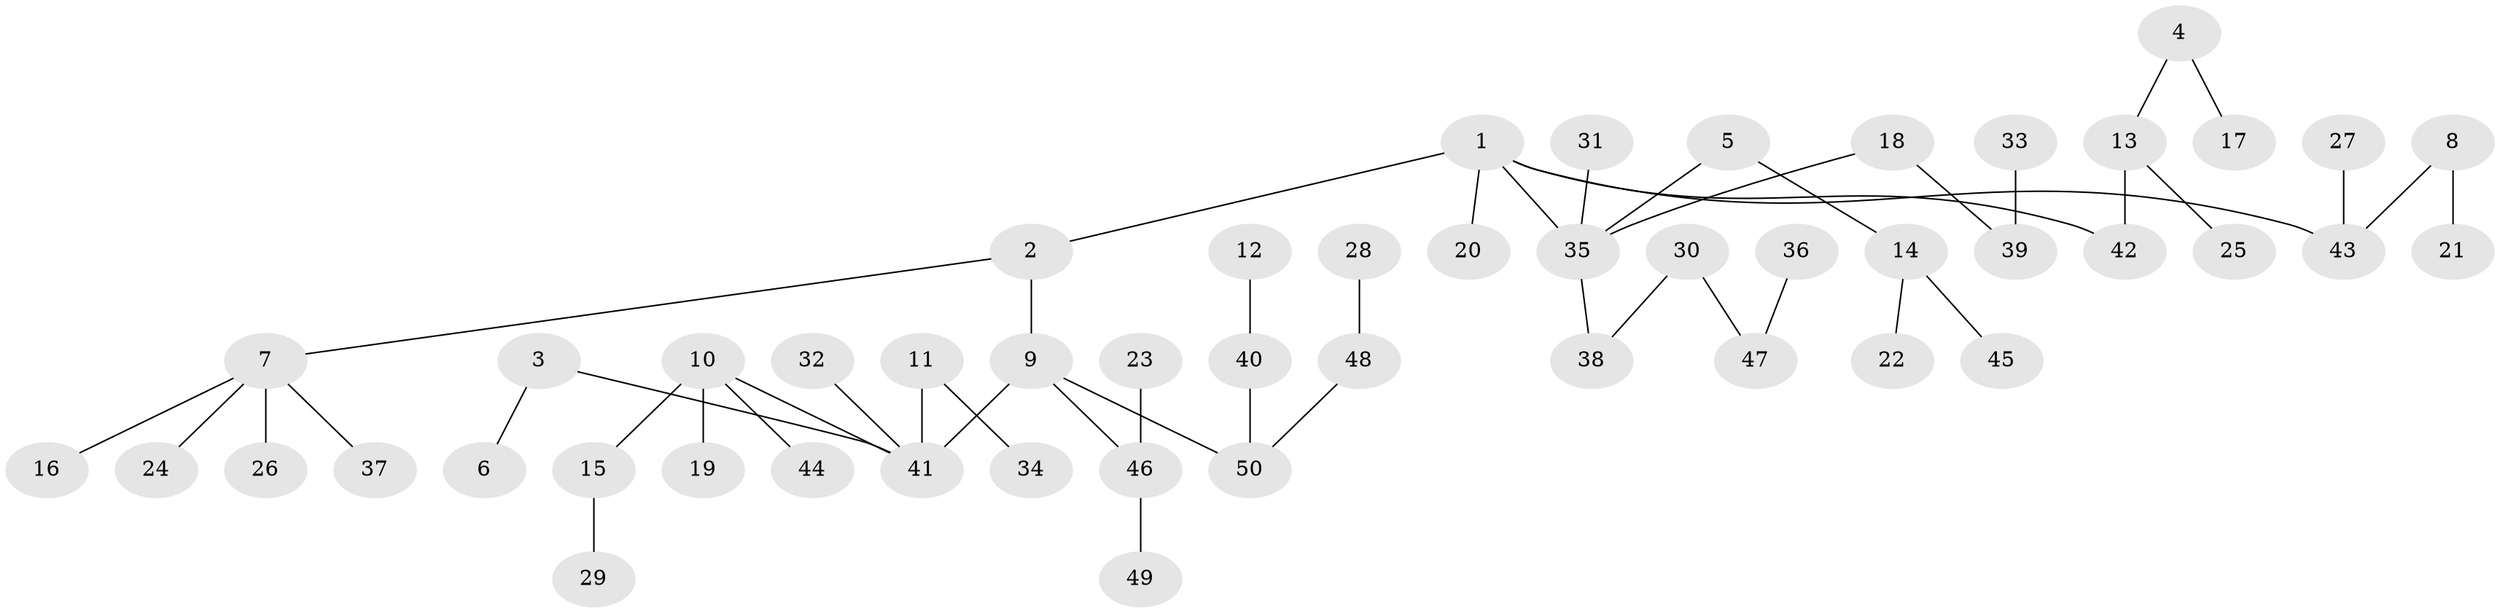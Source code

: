 // original degree distribution, {7: 0.02, 5: 0.04, 4: 0.06, 6: 0.01, 3: 0.09, 1: 0.49, 2: 0.29}
// Generated by graph-tools (version 1.1) at 2025/02/03/09/25 03:02:18]
// undirected, 50 vertices, 49 edges
graph export_dot {
graph [start="1"]
  node [color=gray90,style=filled];
  1;
  2;
  3;
  4;
  5;
  6;
  7;
  8;
  9;
  10;
  11;
  12;
  13;
  14;
  15;
  16;
  17;
  18;
  19;
  20;
  21;
  22;
  23;
  24;
  25;
  26;
  27;
  28;
  29;
  30;
  31;
  32;
  33;
  34;
  35;
  36;
  37;
  38;
  39;
  40;
  41;
  42;
  43;
  44;
  45;
  46;
  47;
  48;
  49;
  50;
  1 -- 2 [weight=1.0];
  1 -- 20 [weight=1.0];
  1 -- 35 [weight=1.0];
  1 -- 42 [weight=1.0];
  1 -- 43 [weight=1.0];
  2 -- 7 [weight=1.0];
  2 -- 9 [weight=1.0];
  3 -- 6 [weight=1.0];
  3 -- 41 [weight=1.0];
  4 -- 13 [weight=1.0];
  4 -- 17 [weight=1.0];
  5 -- 14 [weight=1.0];
  5 -- 35 [weight=1.0];
  7 -- 16 [weight=1.0];
  7 -- 24 [weight=1.0];
  7 -- 26 [weight=1.0];
  7 -- 37 [weight=1.0];
  8 -- 21 [weight=1.0];
  8 -- 43 [weight=1.0];
  9 -- 41 [weight=1.0];
  9 -- 46 [weight=1.0];
  9 -- 50 [weight=1.0];
  10 -- 15 [weight=1.0];
  10 -- 19 [weight=1.0];
  10 -- 41 [weight=1.0];
  10 -- 44 [weight=1.0];
  11 -- 34 [weight=1.0];
  11 -- 41 [weight=1.0];
  12 -- 40 [weight=1.0];
  13 -- 25 [weight=1.0];
  13 -- 42 [weight=1.0];
  14 -- 22 [weight=1.0];
  14 -- 45 [weight=1.0];
  15 -- 29 [weight=1.0];
  18 -- 35 [weight=1.0];
  18 -- 39 [weight=1.0];
  23 -- 46 [weight=1.0];
  27 -- 43 [weight=1.0];
  28 -- 48 [weight=1.0];
  30 -- 38 [weight=1.0];
  30 -- 47 [weight=1.0];
  31 -- 35 [weight=1.0];
  32 -- 41 [weight=1.0];
  33 -- 39 [weight=1.0];
  35 -- 38 [weight=1.0];
  36 -- 47 [weight=1.0];
  40 -- 50 [weight=1.0];
  46 -- 49 [weight=1.0];
  48 -- 50 [weight=1.0];
}
